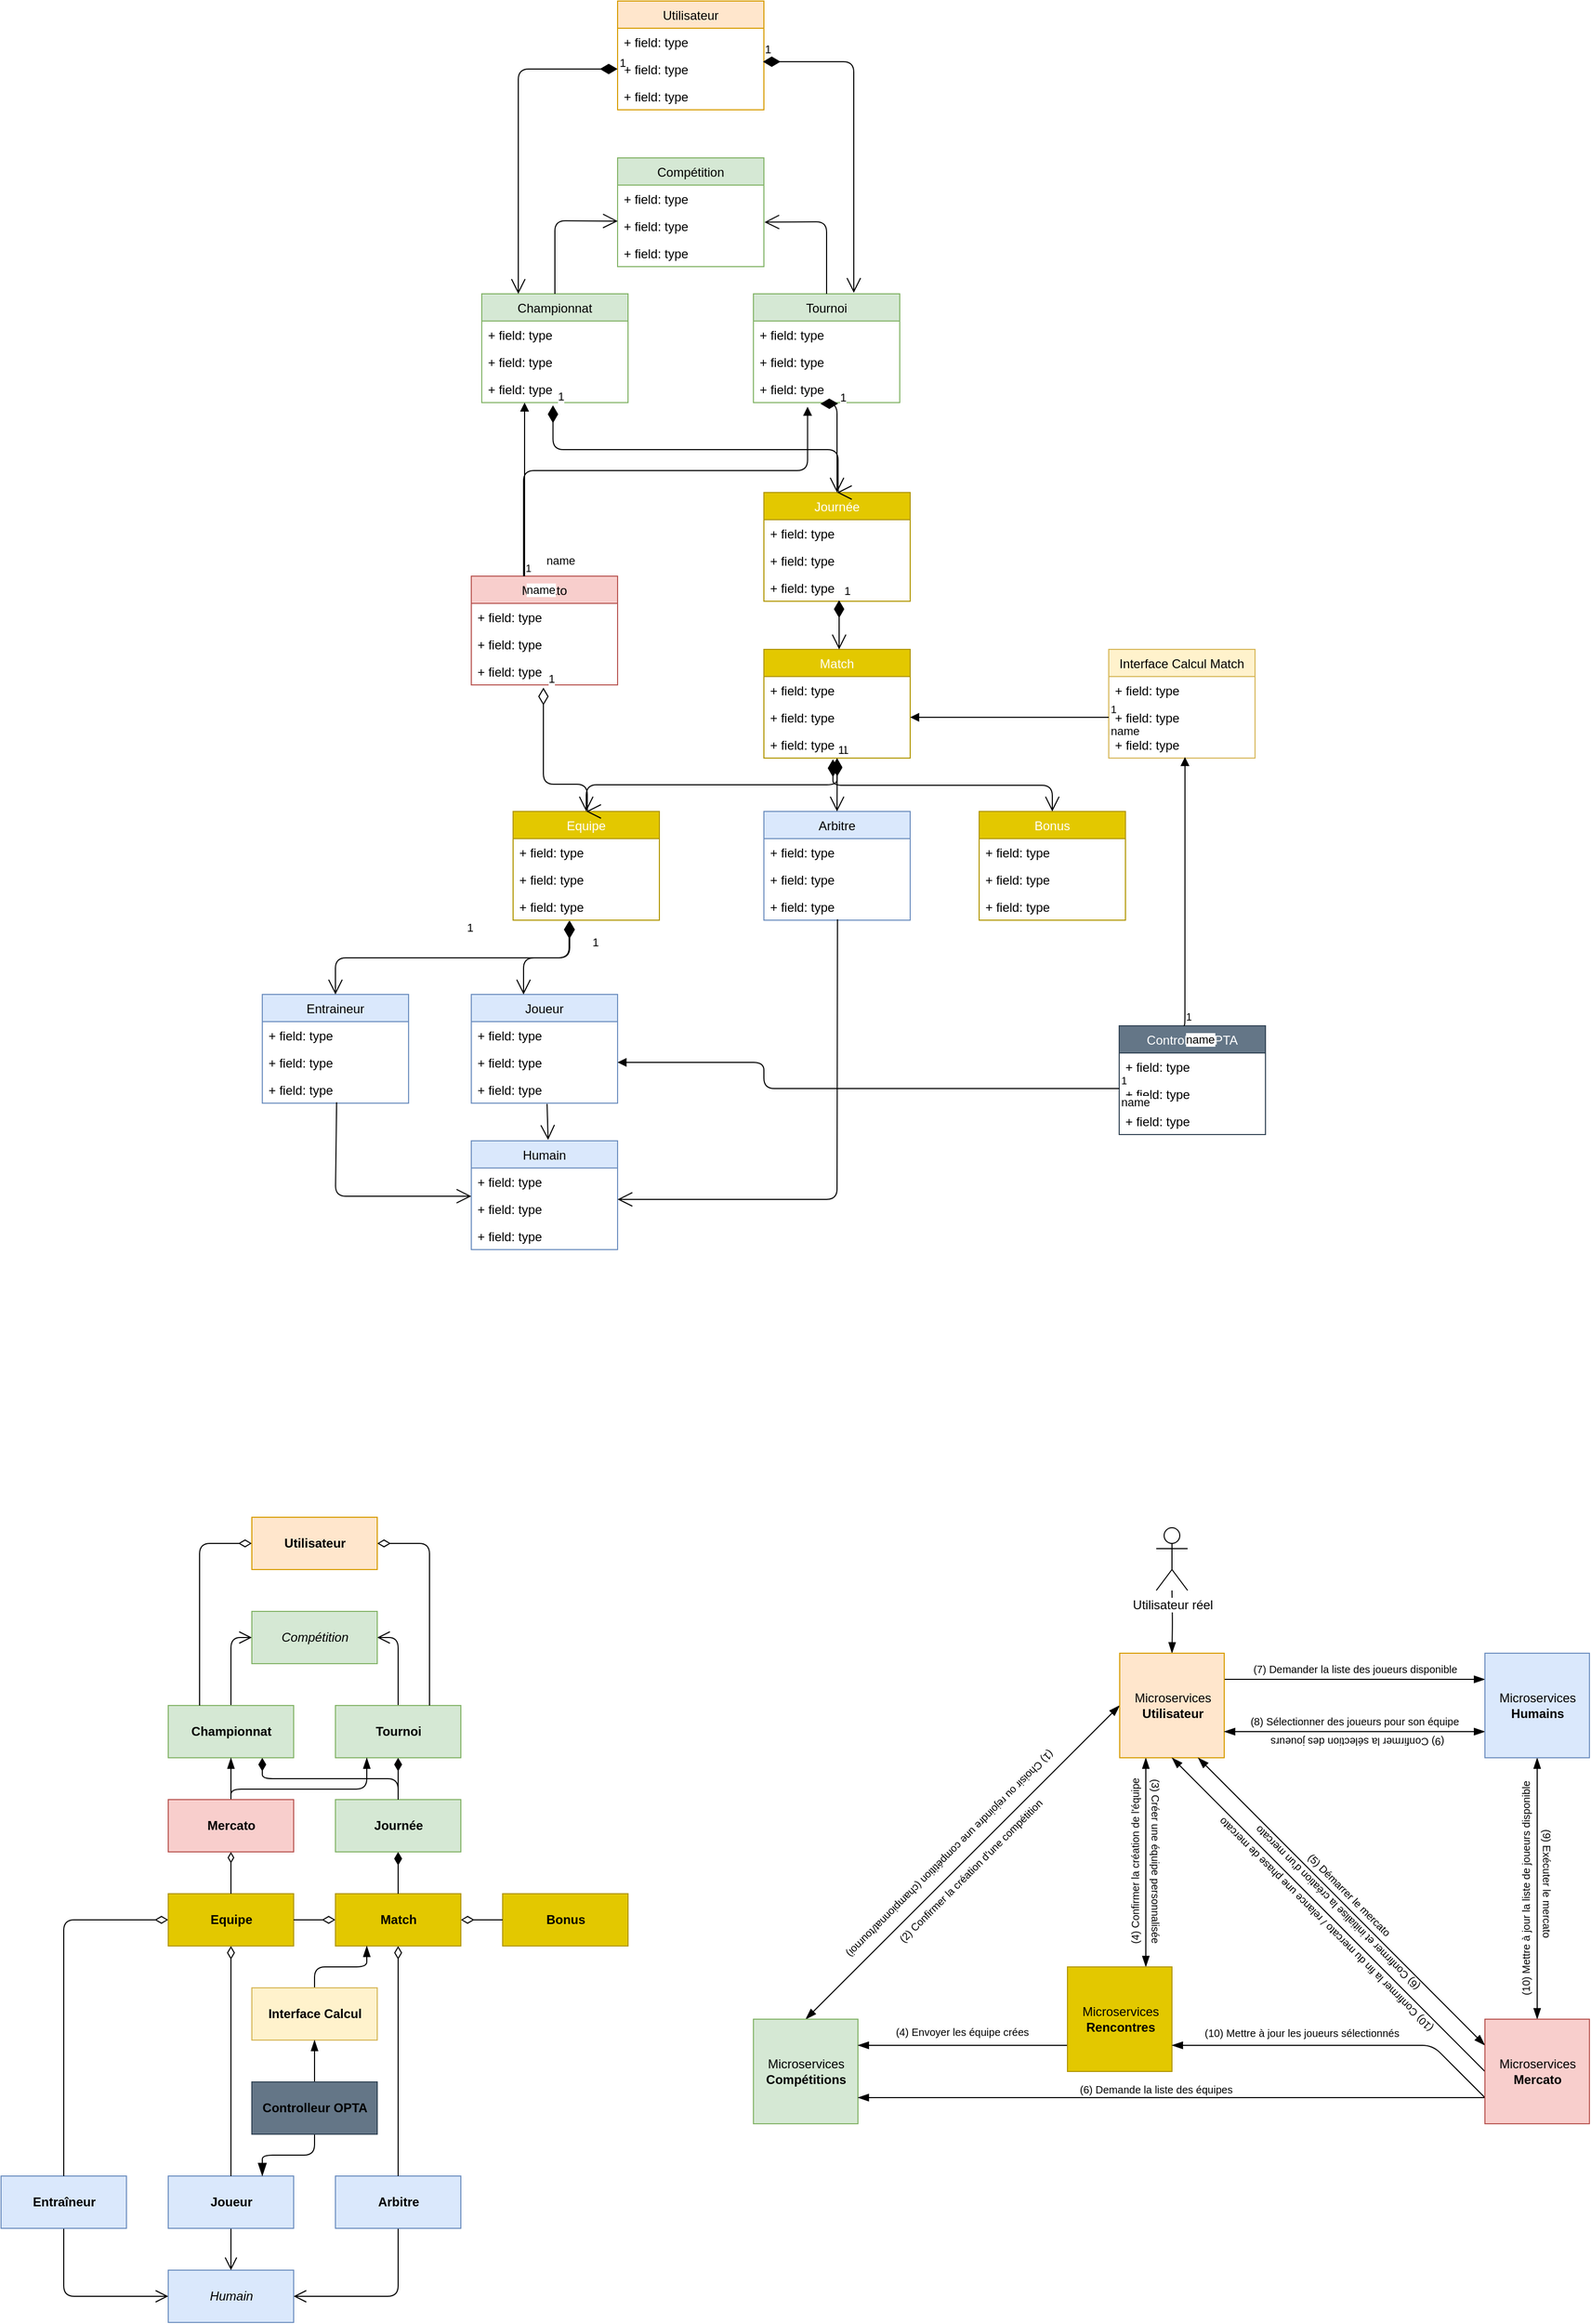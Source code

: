 <mxfile version="12.3.3" type="device" pages="1"><diagram id="WYY4eWGCWdEuPE01-Bez" name="Page-1"><mxGraphModel dx="2500" dy="3403" grid="1" gridSize="10" guides="1" tooltips="1" connect="1" arrows="1" fold="1" page="1" pageScale="1" pageWidth="827" pageHeight="1169" math="0" shadow="0"><root><mxCell id="0"/><mxCell id="1" parent="0"/><mxCell id="SRDe-6XBgS9lUJ6ucnm4-13" value="Joueur" style="swimlane;fontStyle=0;childLayout=stackLayout;horizontal=1;startSize=26;horizontalStack=0;resizeParent=1;resizeParentMax=0;resizeLast=0;collapsible=1;marginBottom=0;fillColor=#dae8fc;strokeColor=#6c8ebf;" parent="1" vertex="1"><mxGeometry x="-250" y="-280" width="140" height="104" as="geometry"/></mxCell><mxCell id="SRDe-6XBgS9lUJ6ucnm4-14" value="+ field: type" style="text;strokeColor=none;fillColor=none;align=left;verticalAlign=top;spacingLeft=4;spacingRight=4;overflow=hidden;rotatable=0;points=[[0,0.5],[1,0.5]];portConstraint=eastwest;" parent="SRDe-6XBgS9lUJ6ucnm4-13" vertex="1"><mxGeometry y="26" width="140" height="26" as="geometry"/></mxCell><mxCell id="SRDe-6XBgS9lUJ6ucnm4-15" value="+ field: type" style="text;strokeColor=none;fillColor=none;align=left;verticalAlign=top;spacingLeft=4;spacingRight=4;overflow=hidden;rotatable=0;points=[[0,0.5],[1,0.5]];portConstraint=eastwest;" parent="SRDe-6XBgS9lUJ6ucnm4-13" vertex="1"><mxGeometry y="52" width="140" height="26" as="geometry"/></mxCell><mxCell id="SRDe-6XBgS9lUJ6ucnm4-16" value="+ field: type" style="text;strokeColor=none;fillColor=none;align=left;verticalAlign=top;spacingLeft=4;spacingRight=4;overflow=hidden;rotatable=0;points=[[0,0.5],[1,0.5]];portConstraint=eastwest;" parent="SRDe-6XBgS9lUJ6ucnm4-13" vertex="1"><mxGeometry y="78" width="140" height="26" as="geometry"/></mxCell><mxCell id="SRDe-6XBgS9lUJ6ucnm4-17" value="Humain" style="swimlane;fontStyle=0;childLayout=stackLayout;horizontal=1;startSize=26;horizontalStack=0;resizeParent=1;resizeParentMax=0;resizeLast=0;collapsible=1;marginBottom=0;fillColor=#dae8fc;strokeColor=#6c8ebf;" parent="1" vertex="1"><mxGeometry x="-250" y="-140" width="140" height="104" as="geometry"/></mxCell><mxCell id="SRDe-6XBgS9lUJ6ucnm4-18" value="+ field: type" style="text;strokeColor=none;fillColor=none;align=left;verticalAlign=top;spacingLeft=4;spacingRight=4;overflow=hidden;rotatable=0;points=[[0,0.5],[1,0.5]];portConstraint=eastwest;" parent="SRDe-6XBgS9lUJ6ucnm4-17" vertex="1"><mxGeometry y="26" width="140" height="26" as="geometry"/></mxCell><mxCell id="SRDe-6XBgS9lUJ6ucnm4-19" value="+ field: type" style="text;strokeColor=none;fillColor=none;align=left;verticalAlign=top;spacingLeft=4;spacingRight=4;overflow=hidden;rotatable=0;points=[[0,0.5],[1,0.5]];portConstraint=eastwest;" parent="SRDe-6XBgS9lUJ6ucnm4-17" vertex="1"><mxGeometry y="52" width="140" height="26" as="geometry"/></mxCell><mxCell id="SRDe-6XBgS9lUJ6ucnm4-20" value="+ field: type" style="text;strokeColor=none;fillColor=none;align=left;verticalAlign=top;spacingLeft=4;spacingRight=4;overflow=hidden;rotatable=0;points=[[0,0.5],[1,0.5]];portConstraint=eastwest;" parent="SRDe-6XBgS9lUJ6ucnm4-17" vertex="1"><mxGeometry y="78" width="140" height="26" as="geometry"/></mxCell><mxCell id="SRDe-6XBgS9lUJ6ucnm4-25" value="Equipe" style="swimlane;fontStyle=0;childLayout=stackLayout;horizontal=1;startSize=26;fillColor=#e3c800;horizontalStack=0;resizeParent=1;resizeParentMax=0;resizeLast=0;collapsible=1;marginBottom=0;strokeColor=#B09500;fontColor=#ffffff;" parent="1" vertex="1"><mxGeometry x="-210" y="-455" width="140" height="104" as="geometry"/></mxCell><mxCell id="SRDe-6XBgS9lUJ6ucnm4-26" value="+ field: type" style="text;strokeColor=none;fillColor=none;align=left;verticalAlign=top;spacingLeft=4;spacingRight=4;overflow=hidden;rotatable=0;points=[[0,0.5],[1,0.5]];portConstraint=eastwest;" parent="SRDe-6XBgS9lUJ6ucnm4-25" vertex="1"><mxGeometry y="26" width="140" height="26" as="geometry"/></mxCell><mxCell id="SRDe-6XBgS9lUJ6ucnm4-27" value="+ field: type" style="text;strokeColor=none;fillColor=none;align=left;verticalAlign=top;spacingLeft=4;spacingRight=4;overflow=hidden;rotatable=0;points=[[0,0.5],[1,0.5]];portConstraint=eastwest;" parent="SRDe-6XBgS9lUJ6ucnm4-25" vertex="1"><mxGeometry y="52" width="140" height="26" as="geometry"/></mxCell><mxCell id="SRDe-6XBgS9lUJ6ucnm4-28" value="+ field: type" style="text;strokeColor=none;fillColor=none;align=left;verticalAlign=top;spacingLeft=4;spacingRight=4;overflow=hidden;rotatable=0;points=[[0,0.5],[1,0.5]];portConstraint=eastwest;" parent="SRDe-6XBgS9lUJ6ucnm4-25" vertex="1"><mxGeometry y="78" width="140" height="26" as="geometry"/></mxCell><mxCell id="SRDe-6XBgS9lUJ6ucnm4-30" value="Match" style="swimlane;fontStyle=0;childLayout=stackLayout;horizontal=1;startSize=26;fillColor=#e3c800;horizontalStack=0;resizeParent=1;resizeParentMax=0;resizeLast=0;collapsible=1;marginBottom=0;strokeColor=#B09500;fontColor=#ffffff;" parent="1" vertex="1"><mxGeometry x="30" y="-610" width="140" height="104" as="geometry"/></mxCell><mxCell id="SRDe-6XBgS9lUJ6ucnm4-31" value="+ field: type" style="text;strokeColor=none;fillColor=none;align=left;verticalAlign=top;spacingLeft=4;spacingRight=4;overflow=hidden;rotatable=0;points=[[0,0.5],[1,0.5]];portConstraint=eastwest;" parent="SRDe-6XBgS9lUJ6ucnm4-30" vertex="1"><mxGeometry y="26" width="140" height="26" as="geometry"/></mxCell><mxCell id="SRDe-6XBgS9lUJ6ucnm4-32" value="+ field: type" style="text;strokeColor=none;fillColor=none;align=left;verticalAlign=top;spacingLeft=4;spacingRight=4;overflow=hidden;rotatable=0;points=[[0,0.5],[1,0.5]];portConstraint=eastwest;" parent="SRDe-6XBgS9lUJ6ucnm4-30" vertex="1"><mxGeometry y="52" width="140" height="26" as="geometry"/></mxCell><mxCell id="SRDe-6XBgS9lUJ6ucnm4-33" value="+ field: type" style="text;strokeColor=none;fillColor=none;align=left;verticalAlign=top;spacingLeft=4;spacingRight=4;overflow=hidden;rotatable=0;points=[[0,0.5],[1,0.5]];portConstraint=eastwest;" parent="SRDe-6XBgS9lUJ6ucnm4-30" vertex="1"><mxGeometry y="78" width="140" height="26" as="geometry"/></mxCell><mxCell id="SRDe-6XBgS9lUJ6ucnm4-34" value="Arbitre" style="swimlane;fontStyle=0;childLayout=stackLayout;horizontal=1;startSize=26;fillColor=#dae8fc;horizontalStack=0;resizeParent=1;resizeParentMax=0;resizeLast=0;collapsible=1;marginBottom=0;strokeColor=#6c8ebf;" parent="1" vertex="1"><mxGeometry x="30" y="-455" width="140" height="104" as="geometry"/></mxCell><mxCell id="SRDe-6XBgS9lUJ6ucnm4-35" value="+ field: type" style="text;strokeColor=none;fillColor=none;align=left;verticalAlign=top;spacingLeft=4;spacingRight=4;overflow=hidden;rotatable=0;points=[[0,0.5],[1,0.5]];portConstraint=eastwest;" parent="SRDe-6XBgS9lUJ6ucnm4-34" vertex="1"><mxGeometry y="26" width="140" height="26" as="geometry"/></mxCell><mxCell id="SRDe-6XBgS9lUJ6ucnm4-36" value="+ field: type" style="text;strokeColor=none;fillColor=none;align=left;verticalAlign=top;spacingLeft=4;spacingRight=4;overflow=hidden;rotatable=0;points=[[0,0.5],[1,0.5]];portConstraint=eastwest;" parent="SRDe-6XBgS9lUJ6ucnm4-34" vertex="1"><mxGeometry y="52" width="140" height="26" as="geometry"/></mxCell><mxCell id="SRDe-6XBgS9lUJ6ucnm4-37" value="+ field: type" style="text;strokeColor=none;fillColor=none;align=left;verticalAlign=top;spacingLeft=4;spacingRight=4;overflow=hidden;rotatable=0;points=[[0,0.5],[1,0.5]];portConstraint=eastwest;" parent="SRDe-6XBgS9lUJ6ucnm4-34" vertex="1"><mxGeometry y="78" width="140" height="26" as="geometry"/></mxCell><mxCell id="SRDe-6XBgS9lUJ6ucnm4-38" value="Entraineur" style="swimlane;fontStyle=0;childLayout=stackLayout;horizontal=1;startSize=26;horizontalStack=0;resizeParent=1;resizeParentMax=0;resizeLast=0;collapsible=1;marginBottom=0;fillColor=#dae8fc;strokeColor=#6c8ebf;" parent="1" vertex="1"><mxGeometry x="-450" y="-280" width="140" height="104" as="geometry"/></mxCell><mxCell id="SRDe-6XBgS9lUJ6ucnm4-39" value="+ field: type" style="text;strokeColor=none;fillColor=none;align=left;verticalAlign=top;spacingLeft=4;spacingRight=4;overflow=hidden;rotatable=0;points=[[0,0.5],[1,0.5]];portConstraint=eastwest;" parent="SRDe-6XBgS9lUJ6ucnm4-38" vertex="1"><mxGeometry y="26" width="140" height="26" as="geometry"/></mxCell><mxCell id="SRDe-6XBgS9lUJ6ucnm4-40" value="+ field: type" style="text;strokeColor=none;fillColor=none;align=left;verticalAlign=top;spacingLeft=4;spacingRight=4;overflow=hidden;rotatable=0;points=[[0,0.5],[1,0.5]];portConstraint=eastwest;" parent="SRDe-6XBgS9lUJ6ucnm4-38" vertex="1"><mxGeometry y="52" width="140" height="26" as="geometry"/></mxCell><mxCell id="SRDe-6XBgS9lUJ6ucnm4-41" value="+ field: type" style="text;strokeColor=none;fillColor=none;align=left;verticalAlign=top;spacingLeft=4;spacingRight=4;overflow=hidden;rotatable=0;points=[[0,0.5],[1,0.5]];portConstraint=eastwest;" parent="SRDe-6XBgS9lUJ6ucnm4-38" vertex="1"><mxGeometry y="78" width="140" height="26" as="geometry"/></mxCell><mxCell id="SRDe-6XBgS9lUJ6ucnm4-45" value="" style="endArrow=open;endFill=1;endSize=12;html=1;entryX=0.525;entryY=-0.009;entryDx=0;entryDy=0;entryPerimeter=0;exitX=0.518;exitY=1.029;exitDx=0;exitDy=0;exitPerimeter=0;" parent="1" source="SRDe-6XBgS9lUJ6ucnm4-16" target="SRDe-6XBgS9lUJ6ucnm4-17" edge="1"><mxGeometry width="160" relative="1" as="geometry"><mxPoint x="-172" y="-180" as="sourcePoint"/><mxPoint x="-180.5" y="-326" as="targetPoint"/></mxGeometry></mxCell><mxCell id="SRDe-6XBgS9lUJ6ucnm4-51" value="" style="endArrow=open;endFill=1;endSize=12;html=1;entryX=0;entryY=1.038;entryDx=0;entryDy=0;entryPerimeter=0;exitX=0.508;exitY=0.967;exitDx=0;exitDy=0;exitPerimeter=0;" parent="1" source="SRDe-6XBgS9lUJ6ucnm4-41" target="SRDe-6XBgS9lUJ6ucnm4-18" edge="1"><mxGeometry width="160" relative="1" as="geometry"><mxPoint x="-380" y="-170" as="sourcePoint"/><mxPoint x="-170.5" y="-316" as="targetPoint"/><Array as="points"><mxPoint x="-380" y="-87"/></Array></mxGeometry></mxCell><mxCell id="SRDe-6XBgS9lUJ6ucnm4-52" value="" style="endArrow=open;endFill=1;endSize=12;html=1;entryX=1;entryY=0.154;entryDx=0;entryDy=0;entryPerimeter=0;exitX=0.503;exitY=0.967;exitDx=0;exitDy=0;exitPerimeter=0;" parent="1" source="SRDe-6XBgS9lUJ6ucnm4-37" target="SRDe-6XBgS9lUJ6ucnm4-19" edge="1"><mxGeometry width="160" relative="1" as="geometry"><mxPoint x="100" y="-175" as="sourcePoint"/><mxPoint x="230" y="-405.012" as="targetPoint"/><Array as="points"><mxPoint x="100" y="-84"/></Array></mxGeometry></mxCell><mxCell id="SRDe-6XBgS9lUJ6ucnm4-53" value="Journée" style="swimlane;fontStyle=0;childLayout=stackLayout;horizontal=1;startSize=26;fillColor=#e3c800;horizontalStack=0;resizeParent=1;resizeParentMax=0;resizeLast=0;collapsible=1;marginBottom=0;strokeColor=#B09500;fontColor=#ffffff;" parent="1" vertex="1"><mxGeometry x="30" y="-760" width="140" height="104" as="geometry"/></mxCell><mxCell id="SRDe-6XBgS9lUJ6ucnm4-54" value="+ field: type" style="text;strokeColor=none;fillColor=none;align=left;verticalAlign=top;spacingLeft=4;spacingRight=4;overflow=hidden;rotatable=0;points=[[0,0.5],[1,0.5]];portConstraint=eastwest;" parent="SRDe-6XBgS9lUJ6ucnm4-53" vertex="1"><mxGeometry y="26" width="140" height="26" as="geometry"/></mxCell><mxCell id="SRDe-6XBgS9lUJ6ucnm4-55" value="+ field: type" style="text;strokeColor=none;fillColor=none;align=left;verticalAlign=top;spacingLeft=4;spacingRight=4;overflow=hidden;rotatable=0;points=[[0,0.5],[1,0.5]];portConstraint=eastwest;" parent="SRDe-6XBgS9lUJ6ucnm4-53" vertex="1"><mxGeometry y="52" width="140" height="26" as="geometry"/></mxCell><mxCell id="SRDe-6XBgS9lUJ6ucnm4-56" value="+ field: type" style="text;strokeColor=none;fillColor=none;align=left;verticalAlign=top;spacingLeft=4;spacingRight=4;overflow=hidden;rotatable=0;points=[[0,0.5],[1,0.5]];portConstraint=eastwest;" parent="SRDe-6XBgS9lUJ6ucnm4-53" vertex="1"><mxGeometry y="78" width="140" height="26" as="geometry"/></mxCell><mxCell id="SRDe-6XBgS9lUJ6ucnm4-57" value="Compétition" style="swimlane;fontStyle=0;childLayout=stackLayout;horizontal=1;startSize=26;fillColor=#d5e8d4;horizontalStack=0;resizeParent=1;resizeParentMax=0;resizeLast=0;collapsible=1;marginBottom=0;strokeColor=#82b366;" parent="1" vertex="1"><mxGeometry x="-110" y="-1080" width="140" height="104" as="geometry"/></mxCell><mxCell id="SRDe-6XBgS9lUJ6ucnm4-58" value="+ field: type" style="text;strokeColor=none;fillColor=none;align=left;verticalAlign=top;spacingLeft=4;spacingRight=4;overflow=hidden;rotatable=0;points=[[0,0.5],[1,0.5]];portConstraint=eastwest;" parent="SRDe-6XBgS9lUJ6ucnm4-57" vertex="1"><mxGeometry y="26" width="140" height="26" as="geometry"/></mxCell><mxCell id="SRDe-6XBgS9lUJ6ucnm4-59" value="+ field: type" style="text;strokeColor=none;fillColor=none;align=left;verticalAlign=top;spacingLeft=4;spacingRight=4;overflow=hidden;rotatable=0;points=[[0,0.5],[1,0.5]];portConstraint=eastwest;" parent="SRDe-6XBgS9lUJ6ucnm4-57" vertex="1"><mxGeometry y="52" width="140" height="26" as="geometry"/></mxCell><mxCell id="SRDe-6XBgS9lUJ6ucnm4-60" value="+ field: type" style="text;strokeColor=none;fillColor=none;align=left;verticalAlign=top;spacingLeft=4;spacingRight=4;overflow=hidden;rotatable=0;points=[[0,0.5],[1,0.5]];portConstraint=eastwest;" parent="SRDe-6XBgS9lUJ6ucnm4-57" vertex="1"><mxGeometry y="78" width="140" height="26" as="geometry"/></mxCell><mxCell id="SRDe-6XBgS9lUJ6ucnm4-65" value="Championnat" style="swimlane;fontStyle=0;childLayout=stackLayout;horizontal=1;startSize=26;fillColor=#d5e8d4;horizontalStack=0;resizeParent=1;resizeParentMax=0;resizeLast=0;collapsible=1;marginBottom=0;strokeColor=#82b366;" parent="1" vertex="1"><mxGeometry x="-240" y="-950" width="140" height="104" as="geometry"/></mxCell><mxCell id="SRDe-6XBgS9lUJ6ucnm4-66" value="+ field: type" style="text;strokeColor=none;fillColor=none;align=left;verticalAlign=top;spacingLeft=4;spacingRight=4;overflow=hidden;rotatable=0;points=[[0,0.5],[1,0.5]];portConstraint=eastwest;" parent="SRDe-6XBgS9lUJ6ucnm4-65" vertex="1"><mxGeometry y="26" width="140" height="26" as="geometry"/></mxCell><mxCell id="SRDe-6XBgS9lUJ6ucnm4-67" value="+ field: type" style="text;strokeColor=none;fillColor=none;align=left;verticalAlign=top;spacingLeft=4;spacingRight=4;overflow=hidden;rotatable=0;points=[[0,0.5],[1,0.5]];portConstraint=eastwest;" parent="SRDe-6XBgS9lUJ6ucnm4-65" vertex="1"><mxGeometry y="52" width="140" height="26" as="geometry"/></mxCell><mxCell id="SRDe-6XBgS9lUJ6ucnm4-68" value="+ field: type" style="text;strokeColor=none;fillColor=none;align=left;verticalAlign=top;spacingLeft=4;spacingRight=4;overflow=hidden;rotatable=0;points=[[0,0.5],[1,0.5]];portConstraint=eastwest;" parent="SRDe-6XBgS9lUJ6ucnm4-65" vertex="1"><mxGeometry y="78" width="140" height="26" as="geometry"/></mxCell><mxCell id="SRDe-6XBgS9lUJ6ucnm4-69" value="Tournoi" style="swimlane;fontStyle=0;childLayout=stackLayout;horizontal=1;startSize=26;fillColor=#d5e8d4;horizontalStack=0;resizeParent=1;resizeParentMax=0;resizeLast=0;collapsible=1;marginBottom=0;strokeColor=#82b366;" parent="1" vertex="1"><mxGeometry x="20" y="-950" width="140" height="104" as="geometry"/></mxCell><mxCell id="SRDe-6XBgS9lUJ6ucnm4-70" value="+ field: type" style="text;strokeColor=none;fillColor=none;align=left;verticalAlign=top;spacingLeft=4;spacingRight=4;overflow=hidden;rotatable=0;points=[[0,0.5],[1,0.5]];portConstraint=eastwest;" parent="SRDe-6XBgS9lUJ6ucnm4-69" vertex="1"><mxGeometry y="26" width="140" height="26" as="geometry"/></mxCell><mxCell id="SRDe-6XBgS9lUJ6ucnm4-71" value="+ field: type" style="text;strokeColor=none;fillColor=none;align=left;verticalAlign=top;spacingLeft=4;spacingRight=4;overflow=hidden;rotatable=0;points=[[0,0.5],[1,0.5]];portConstraint=eastwest;" parent="SRDe-6XBgS9lUJ6ucnm4-69" vertex="1"><mxGeometry y="52" width="140" height="26" as="geometry"/></mxCell><mxCell id="SRDe-6XBgS9lUJ6ucnm4-72" value="+ field: type" style="text;strokeColor=none;fillColor=none;align=left;verticalAlign=top;spacingLeft=4;spacingRight=4;overflow=hidden;rotatable=0;points=[[0,0.5],[1,0.5]];portConstraint=eastwest;" parent="SRDe-6XBgS9lUJ6ucnm4-69" vertex="1"><mxGeometry y="78" width="140" height="26" as="geometry"/></mxCell><mxCell id="SRDe-6XBgS9lUJ6ucnm4-83" value="1" style="endArrow=open;html=1;endSize=12;startArrow=diamondThin;startSize=14;startFill=1;edgeStyle=orthogonalEdgeStyle;align=left;verticalAlign=bottom;entryX=0.5;entryY=0;entryDx=0;entryDy=0;exitX=0.387;exitY=1.022;exitDx=0;exitDy=0;exitPerimeter=0;" parent="1" source="SRDe-6XBgS9lUJ6ucnm4-28" target="SRDe-6XBgS9lUJ6ucnm4-38" edge="1"><mxGeometry x="-0.08" y="-20" relative="1" as="geometry"><mxPoint x="-90" y="-580" as="sourcePoint"/><mxPoint x="-20" y="-500" as="targetPoint"/><Array as="points"><mxPoint x="-156" y="-315"/><mxPoint x="-380" y="-315"/></Array><mxPoint as="offset"/></mxGeometry></mxCell><mxCell id="SRDe-6XBgS9lUJ6ucnm4-84" value="1" style="endArrow=open;html=1;endSize=12;startArrow=diamondThin;startSize=14;startFill=1;edgeStyle=orthogonalEdgeStyle;align=left;verticalAlign=bottom;exitX=0.5;exitY=1;exitDx=0;exitDy=0;entryX=0.5;entryY=0;entryDx=0;entryDy=0;" parent="1" source="SRDe-6XBgS9lUJ6ucnm4-30" target="SRDe-6XBgS9lUJ6ucnm4-25" edge="1"><mxGeometry x="-1" y="3" relative="1" as="geometry"><mxPoint x="-60" y="-475" as="sourcePoint"/><mxPoint x="-60" y="-425" as="targetPoint"/><Array as="points"/></mxGeometry></mxCell><mxCell id="SRDe-6XBgS9lUJ6ucnm4-86" value="1" style="endArrow=open;html=1;endSize=12;startArrow=diamondThin;startSize=14;startFill=1;edgeStyle=orthogonalEdgeStyle;align=left;verticalAlign=bottom;exitX=0.383;exitY=1.022;exitDx=0;exitDy=0;exitPerimeter=0;" parent="1" source="SRDe-6XBgS9lUJ6ucnm4-28" edge="1"><mxGeometry x="-0.488" y="20" relative="1" as="geometry"><mxPoint x="-145.857" y="-340.429" as="sourcePoint"/><mxPoint x="-200" y="-280" as="targetPoint"/><Array as="points"><mxPoint x="-156" y="-315"/><mxPoint x="-200" y="-315"/><mxPoint x="-200" y="-280"/></Array><mxPoint as="offset"/></mxGeometry></mxCell><mxCell id="SRDe-6XBgS9lUJ6ucnm4-87" value="1" style="endArrow=open;html=1;endSize=12;startArrow=diamondThin;startSize=14;startFill=1;edgeStyle=orthogonalEdgeStyle;align=left;verticalAlign=bottom;exitX=0.501;exitY=1.022;exitDx=0;exitDy=0;entryX=0.5;entryY=0;entryDx=0;entryDy=0;exitPerimeter=0;" parent="1" source="SRDe-6XBgS9lUJ6ucnm4-33" target="SRDe-6XBgS9lUJ6ucnm4-34" edge="1"><mxGeometry x="-1" y="3" relative="1" as="geometry"><mxPoint x="-49.857" y="-501" as="sourcePoint"/><mxPoint x="101" y="-458" as="targetPoint"/><Array as="points"/></mxGeometry></mxCell><mxCell id="SRDe-6XBgS9lUJ6ucnm4-91" value="1" style="endArrow=open;html=1;endSize=12;startArrow=diamondThin;startSize=14;startFill=1;edgeStyle=orthogonalEdgeStyle;align=left;verticalAlign=bottom;exitX=0.514;exitY=0.962;exitDx=0;exitDy=0;exitPerimeter=0;" parent="1" source="SRDe-6XBgS9lUJ6ucnm4-56" edge="1"><mxGeometry x="-1" y="3" relative="1" as="geometry"><mxPoint x="110" y="-495" as="sourcePoint"/><mxPoint x="102" y="-610" as="targetPoint"/><Array as="points"><mxPoint x="102" y="-640"/><mxPoint x="102" y="-640"/></Array></mxGeometry></mxCell><mxCell id="SRDe-6XBgS9lUJ6ucnm4-103" value="" style="endArrow=open;endFill=1;endSize=12;html=1;entryX=0.001;entryY=0.326;entryDx=0;entryDy=0;entryPerimeter=0;exitX=0.5;exitY=0;exitDx=0;exitDy=0;" parent="1" source="SRDe-6XBgS9lUJ6ucnm4-65" target="SRDe-6XBgS9lUJ6ucnm4-59" edge="1"><mxGeometry width="160" relative="1" as="geometry"><mxPoint x="-390" y="-970" as="sourcePoint"/><mxPoint x="-230" y="-970" as="targetPoint"/><Array as="points"><mxPoint x="-170" y="-1020"/></Array></mxGeometry></mxCell><mxCell id="SRDe-6XBgS9lUJ6ucnm4-104" value="" style="endArrow=open;endFill=1;endSize=12;html=1;entryX=1.004;entryY=0.363;entryDx=0;entryDy=0;entryPerimeter=0;exitX=0.5;exitY=0;exitDx=0;exitDy=0;" parent="1" source="SRDe-6XBgS9lUJ6ucnm4-69" target="SRDe-6XBgS9lUJ6ucnm4-59" edge="1"><mxGeometry width="160" relative="1" as="geometry"><mxPoint x="-240" y="-970" as="sourcePoint"/><mxPoint x="-81.54" y="-1053.01" as="targetPoint"/><Array as="points"><mxPoint x="90" y="-1019"/></Array></mxGeometry></mxCell><mxCell id="SRDe-6XBgS9lUJ6ucnm4-105" value="1" style="endArrow=open;html=1;endSize=12;startArrow=diamondThin;startSize=14;startFill=1;edgeStyle=orthogonalEdgeStyle;align=left;verticalAlign=bottom;exitX=0.579;exitY=1.038;exitDx=0;exitDy=0;exitPerimeter=0;entryX=0.5;entryY=0;entryDx=0;entryDy=0;" parent="1" source="SRDe-6XBgS9lUJ6ucnm4-72" target="SRDe-6XBgS9lUJ6ucnm4-53" edge="1"><mxGeometry x="-1" y="3" relative="1" as="geometry"><mxPoint x="-64.833" y="-807.667" as="sourcePoint"/><mxPoint x="-14.833" y="-760.167" as="targetPoint"/><Array as="points"><mxPoint x="100" y="-845"/></Array></mxGeometry></mxCell><mxCell id="SRDe-6XBgS9lUJ6ucnm4-107" value="1" style="endArrow=open;html=1;endSize=12;startArrow=diamondThin;startSize=14;startFill=1;edgeStyle=orthogonalEdgeStyle;align=left;verticalAlign=bottom;exitX=0.487;exitY=1.1;exitDx=0;exitDy=0;exitPerimeter=0;entryX=0.5;entryY=0;entryDx=0;entryDy=0;" parent="1" source="SRDe-6XBgS9lUJ6ucnm4-68" target="SRDe-6XBgS9lUJ6ucnm4-53" edge="1"><mxGeometry x="-1" y="3" relative="1" as="geometry"><mxPoint x="-21.8" y="-813.8" as="sourcePoint"/><mxPoint x="-170" y="-770" as="targetPoint"/><Array as="points"><mxPoint x="-171" y="-801"/><mxPoint x="101" y="-801"/></Array></mxGeometry></mxCell><mxCell id="SRDe-6XBgS9lUJ6ucnm4-112" value="Utilisateur" style="swimlane;fontStyle=0;childLayout=stackLayout;horizontal=1;startSize=26;fillColor=#ffe6cc;horizontalStack=0;resizeParent=1;resizeParentMax=0;resizeLast=0;collapsible=1;marginBottom=0;strokeColor=#d79b00;" parent="1" vertex="1"><mxGeometry x="-110" y="-1230" width="140" height="104" as="geometry"/></mxCell><mxCell id="SRDe-6XBgS9lUJ6ucnm4-113" value="+ field: type" style="text;strokeColor=none;fillColor=none;align=left;verticalAlign=top;spacingLeft=4;spacingRight=4;overflow=hidden;rotatable=0;points=[[0,0.5],[1,0.5]];portConstraint=eastwest;" parent="SRDe-6XBgS9lUJ6ucnm4-112" vertex="1"><mxGeometry y="26" width="140" height="26" as="geometry"/></mxCell><mxCell id="SRDe-6XBgS9lUJ6ucnm4-114" value="+ field: type" style="text;strokeColor=none;fillColor=none;align=left;verticalAlign=top;spacingLeft=4;spacingRight=4;overflow=hidden;rotatable=0;points=[[0,0.5],[1,0.5]];portConstraint=eastwest;" parent="SRDe-6XBgS9lUJ6ucnm4-112" vertex="1"><mxGeometry y="52" width="140" height="26" as="geometry"/></mxCell><mxCell id="SRDe-6XBgS9lUJ6ucnm4-115" value="+ field: type" style="text;strokeColor=none;fillColor=none;align=left;verticalAlign=top;spacingLeft=4;spacingRight=4;overflow=hidden;rotatable=0;points=[[0,0.5],[1,0.5]];portConstraint=eastwest;" parent="SRDe-6XBgS9lUJ6ucnm4-112" vertex="1"><mxGeometry y="78" width="140" height="26" as="geometry"/></mxCell><mxCell id="SRDe-6XBgS9lUJ6ucnm4-116" value="1" style="endArrow=open;html=1;endSize=12;startArrow=diamondThin;startSize=14;startFill=1;edgeStyle=orthogonalEdgeStyle;align=left;verticalAlign=bottom;entryX=0.686;entryY=-0.01;entryDx=0;entryDy=0;entryPerimeter=0;exitX=0.993;exitY=0.231;exitDx=0;exitDy=0;exitPerimeter=0;" parent="1" source="SRDe-6XBgS9lUJ6ucnm4-114" target="SRDe-6XBgS9lUJ6ucnm4-69" edge="1"><mxGeometry x="-1" y="3" relative="1" as="geometry"><mxPoint x="130" y="-1180" as="sourcePoint"/><mxPoint x="90" y="-1063" as="targetPoint"/><Array as="points"><mxPoint x="116" y="-1172"/></Array></mxGeometry></mxCell><mxCell id="SRDe-6XBgS9lUJ6ucnm4-117" value="1" style="endArrow=open;html=1;endSize=12;startArrow=diamondThin;startSize=14;startFill=1;edgeStyle=orthogonalEdgeStyle;align=left;verticalAlign=bottom;exitX=0;exitY=0.5;exitDx=0;exitDy=0;entryX=0.25;entryY=0;entryDx=0;entryDy=0;" parent="1" source="SRDe-6XBgS9lUJ6ucnm4-114" target="SRDe-6XBgS9lUJ6ucnm4-65" edge="1"><mxGeometry x="-1" y="3" relative="1" as="geometry"><mxPoint x="43" y="-1147" as="sourcePoint"/><mxPoint x="-220" y="-990" as="targetPoint"/><Array as="points"><mxPoint x="-205" y="-1165"/></Array></mxGeometry></mxCell><mxCell id="SRDe-6XBgS9lUJ6ucnm4-123" value="Bonus" style="swimlane;fontStyle=0;childLayout=stackLayout;horizontal=1;startSize=26;fillColor=#e3c800;horizontalStack=0;resizeParent=1;resizeParentMax=0;resizeLast=0;collapsible=1;marginBottom=0;strokeColor=#B09500;fontColor=#ffffff;" parent="1" vertex="1"><mxGeometry x="236" y="-455" width="140" height="104" as="geometry"/></mxCell><mxCell id="SRDe-6XBgS9lUJ6ucnm4-124" value="+ field: type" style="text;strokeColor=none;fillColor=none;align=left;verticalAlign=top;spacingLeft=4;spacingRight=4;overflow=hidden;rotatable=0;points=[[0,0.5],[1,0.5]];portConstraint=eastwest;" parent="SRDe-6XBgS9lUJ6ucnm4-123" vertex="1"><mxGeometry y="26" width="140" height="26" as="geometry"/></mxCell><mxCell id="SRDe-6XBgS9lUJ6ucnm4-125" value="+ field: type" style="text;strokeColor=none;fillColor=none;align=left;verticalAlign=top;spacingLeft=4;spacingRight=4;overflow=hidden;rotatable=0;points=[[0,0.5],[1,0.5]];portConstraint=eastwest;" parent="SRDe-6XBgS9lUJ6ucnm4-123" vertex="1"><mxGeometry y="52" width="140" height="26" as="geometry"/></mxCell><mxCell id="SRDe-6XBgS9lUJ6ucnm4-126" value="+ field: type" style="text;strokeColor=none;fillColor=none;align=left;verticalAlign=top;spacingLeft=4;spacingRight=4;overflow=hidden;rotatable=0;points=[[0,0.5],[1,0.5]];portConstraint=eastwest;" parent="SRDe-6XBgS9lUJ6ucnm4-123" vertex="1"><mxGeometry y="78" width="140" height="26" as="geometry"/></mxCell><mxCell id="SRDe-6XBgS9lUJ6ucnm4-127" value="1" style="endArrow=open;html=1;endSize=12;startArrow=diamondThin;startSize=14;startFill=1;edgeStyle=orthogonalEdgeStyle;align=left;verticalAlign=bottom;exitX=0.472;exitY=1.044;exitDx=0;exitDy=0;entryX=0.5;entryY=0;entryDx=0;entryDy=0;exitPerimeter=0;" parent="1" source="SRDe-6XBgS9lUJ6ucnm4-33" target="SRDe-6XBgS9lUJ6ucnm4-123" edge="1"><mxGeometry x="-1" y="3" relative="1" as="geometry"><mxPoint x="-49.571" y="-499.857" as="sourcePoint"/><mxPoint x="110.429" y="-445.571" as="targetPoint"/><Array as="points"><mxPoint x="96" y="-480"/><mxPoint x="306" y="-480"/></Array></mxGeometry></mxCell><mxCell id="SRDe-6XBgS9lUJ6ucnm4-128" value="Mercato" style="swimlane;fontStyle=0;childLayout=stackLayout;horizontal=1;startSize=26;fillColor=#f8cecc;horizontalStack=0;resizeParent=1;resizeParentMax=0;resizeLast=0;collapsible=1;marginBottom=0;strokeColor=#b85450;" parent="1" vertex="1"><mxGeometry x="-250" y="-680" width="140" height="104" as="geometry"/></mxCell><mxCell id="SRDe-6XBgS9lUJ6ucnm4-129" value="+ field: type" style="text;strokeColor=none;fillColor=none;align=left;verticalAlign=top;spacingLeft=4;spacingRight=4;overflow=hidden;rotatable=0;points=[[0,0.5],[1,0.5]];portConstraint=eastwest;" parent="SRDe-6XBgS9lUJ6ucnm4-128" vertex="1"><mxGeometry y="26" width="140" height="26" as="geometry"/></mxCell><mxCell id="SRDe-6XBgS9lUJ6ucnm4-130" value="+ field: type" style="text;strokeColor=none;fillColor=none;align=left;verticalAlign=top;spacingLeft=4;spacingRight=4;overflow=hidden;rotatable=0;points=[[0,0.5],[1,0.5]];portConstraint=eastwest;" parent="SRDe-6XBgS9lUJ6ucnm4-128" vertex="1"><mxGeometry y="52" width="140" height="26" as="geometry"/></mxCell><mxCell id="SRDe-6XBgS9lUJ6ucnm4-131" value="+ field: type" style="text;strokeColor=none;fillColor=none;align=left;verticalAlign=top;spacingLeft=4;spacingRight=4;overflow=hidden;rotatable=0;points=[[0,0.5],[1,0.5]];portConstraint=eastwest;" parent="SRDe-6XBgS9lUJ6ucnm4-128" vertex="1"><mxGeometry y="78" width="140" height="26" as="geometry"/></mxCell><mxCell id="SRDe-6XBgS9lUJ6ucnm4-134" value="1" style="endArrow=open;html=1;endSize=12;startArrow=diamondThin;startSize=14;startFill=0;edgeStyle=orthogonalEdgeStyle;align=left;verticalAlign=bottom;exitX=0.493;exitY=1.099;exitDx=0;exitDy=0;exitPerimeter=0;entryX=0.5;entryY=0;entryDx=0;entryDy=0;" parent="1" source="SRDe-6XBgS9lUJ6ucnm4-131" target="SRDe-6XBgS9lUJ6ucnm4-25" edge="1"><mxGeometry x="-1" y="3" relative="1" as="geometry"><mxPoint x="-520" y="40" as="sourcePoint"/><mxPoint x="-360" y="40" as="targetPoint"/><Array as="points"><mxPoint x="-181" y="-481"/><mxPoint x="-139" y="-481"/></Array></mxGeometry></mxCell><mxCell id="SRDe-6XBgS9lUJ6ucnm4-137" value="name" style="endArrow=block;endFill=1;html=1;edgeStyle=orthogonalEdgeStyle;align=left;verticalAlign=top;" parent="1" target="SRDe-6XBgS9lUJ6ucnm4-68" edge="1"><mxGeometry x="-1" relative="1" as="geometry"><mxPoint x="-199" y="-680" as="sourcePoint"/><mxPoint x="-239" y="-820" as="targetPoint"/><Array as="points"><mxPoint x="-199" y="-680"/></Array></mxGeometry></mxCell><mxCell id="SRDe-6XBgS9lUJ6ucnm4-138" value="1" style="resizable=0;html=1;align=left;verticalAlign=bottom;labelBackgroundColor=#ffffff;fontSize=10;" parent="SRDe-6XBgS9lUJ6ucnm4-137" connectable="0" vertex="1"><mxGeometry x="-1" relative="1" as="geometry"/></mxCell><mxCell id="SRDe-6XBgS9lUJ6ucnm4-139" value="name" style="endArrow=block;endFill=1;html=1;edgeStyle=orthogonalEdgeStyle;align=left;verticalAlign=top;entryX=0.37;entryY=1.154;entryDx=0;entryDy=0;entryPerimeter=0;" parent="1" target="SRDe-6XBgS9lUJ6ucnm4-72" edge="1"><mxGeometry x="-0.917" y="-10" relative="1" as="geometry"><mxPoint x="-200" y="-680" as="sourcePoint"/><mxPoint x="-301" y="-843" as="targetPoint"/><Array as="points"><mxPoint x="-200" y="-680"/><mxPoint x="-200" y="-781"/><mxPoint x="72" y="-781"/></Array><mxPoint x="10" y="-10" as="offset"/></mxGeometry></mxCell><mxCell id="SRDe-6XBgS9lUJ6ucnm4-140" value="1" style="resizable=0;html=1;align=left;verticalAlign=bottom;labelBackgroundColor=#ffffff;fontSize=10;" parent="SRDe-6XBgS9lUJ6ucnm4-139" connectable="0" vertex="1"><mxGeometry x="-1" relative="1" as="geometry"/></mxCell><mxCell id="SRDe-6XBgS9lUJ6ucnm4-141" value="Interface Calcul Match" style="swimlane;fontStyle=0;childLayout=stackLayout;horizontal=1;startSize=26;fillColor=#fff2cc;horizontalStack=0;resizeParent=1;resizeParentMax=0;resizeLast=0;collapsible=1;marginBottom=0;strokeColor=#d6b656;" parent="1" vertex="1"><mxGeometry x="360" y="-610" width="140" height="104" as="geometry"/></mxCell><mxCell id="SRDe-6XBgS9lUJ6ucnm4-142" value="+ field: type" style="text;strokeColor=none;fillColor=none;align=left;verticalAlign=top;spacingLeft=4;spacingRight=4;overflow=hidden;rotatable=0;points=[[0,0.5],[1,0.5]];portConstraint=eastwest;" parent="SRDe-6XBgS9lUJ6ucnm4-141" vertex="1"><mxGeometry y="26" width="140" height="26" as="geometry"/></mxCell><mxCell id="SRDe-6XBgS9lUJ6ucnm4-143" value="+ field: type" style="text;strokeColor=none;fillColor=none;align=left;verticalAlign=top;spacingLeft=4;spacingRight=4;overflow=hidden;rotatable=0;points=[[0,0.5],[1,0.5]];portConstraint=eastwest;" parent="SRDe-6XBgS9lUJ6ucnm4-141" vertex="1"><mxGeometry y="52" width="140" height="26" as="geometry"/></mxCell><mxCell id="SRDe-6XBgS9lUJ6ucnm4-144" value="+ field: type" style="text;strokeColor=none;fillColor=none;align=left;verticalAlign=top;spacingLeft=4;spacingRight=4;overflow=hidden;rotatable=0;points=[[0,0.5],[1,0.5]];portConstraint=eastwest;" parent="SRDe-6XBgS9lUJ6ucnm4-141" vertex="1"><mxGeometry y="78" width="140" height="26" as="geometry"/></mxCell><mxCell id="SRDe-6XBgS9lUJ6ucnm4-149" value="name" style="endArrow=block;endFill=1;html=1;edgeStyle=orthogonalEdgeStyle;align=left;verticalAlign=top;entryX=1;entryY=0.5;entryDx=0;entryDy=0;exitX=0;exitY=0.5;exitDx=0;exitDy=0;" parent="1" source="SRDe-6XBgS9lUJ6ucnm4-143" target="SRDe-6XBgS9lUJ6ucnm4-32" edge="1"><mxGeometry x="-1" relative="1" as="geometry"><mxPoint x="-189.471" y="-669.882" as="sourcePoint"/><mxPoint x="-189.471" y="-836" as="targetPoint"/><Array as="points"><mxPoint x="210" y="-545"/><mxPoint x="210" y="-545"/></Array></mxGeometry></mxCell><mxCell id="SRDe-6XBgS9lUJ6ucnm4-150" value="1" style="resizable=0;html=1;align=left;verticalAlign=bottom;labelBackgroundColor=#ffffff;fontSize=10;" parent="SRDe-6XBgS9lUJ6ucnm4-149" connectable="0" vertex="1"><mxGeometry x="-1" relative="1" as="geometry"/></mxCell><mxCell id="SRDe-6XBgS9lUJ6ucnm4-151" value="Controller OPTA" style="swimlane;fontStyle=0;childLayout=stackLayout;horizontal=1;startSize=26;fillColor=#647687;horizontalStack=0;resizeParent=1;resizeParentMax=0;resizeLast=0;collapsible=1;marginBottom=0;strokeColor=#314354;fontColor=#ffffff;" parent="1" vertex="1"><mxGeometry x="370" y="-250" width="140" height="104" as="geometry"/></mxCell><mxCell id="SRDe-6XBgS9lUJ6ucnm4-152" value="+ field: type" style="text;strokeColor=none;fillColor=none;align=left;verticalAlign=top;spacingLeft=4;spacingRight=4;overflow=hidden;rotatable=0;points=[[0,0.5],[1,0.5]];portConstraint=eastwest;" parent="SRDe-6XBgS9lUJ6ucnm4-151" vertex="1"><mxGeometry y="26" width="140" height="26" as="geometry"/></mxCell><mxCell id="SRDe-6XBgS9lUJ6ucnm4-153" value="+ field: type" style="text;strokeColor=none;fillColor=none;align=left;verticalAlign=top;spacingLeft=4;spacingRight=4;overflow=hidden;rotatable=0;points=[[0,0.5],[1,0.5]];portConstraint=eastwest;" parent="SRDe-6XBgS9lUJ6ucnm4-151" vertex="1"><mxGeometry y="52" width="140" height="26" as="geometry"/></mxCell><mxCell id="SRDe-6XBgS9lUJ6ucnm4-154" value="+ field: type" style="text;strokeColor=none;fillColor=none;align=left;verticalAlign=top;spacingLeft=4;spacingRight=4;overflow=hidden;rotatable=0;points=[[0,0.5],[1,0.5]];portConstraint=eastwest;" parent="SRDe-6XBgS9lUJ6ucnm4-151" vertex="1"><mxGeometry y="78" width="140" height="26" as="geometry"/></mxCell><mxCell id="SRDe-6XBgS9lUJ6ucnm4-155" value="name" style="endArrow=block;endFill=1;html=1;edgeStyle=orthogonalEdgeStyle;align=left;verticalAlign=top;entryX=1;entryY=0.5;entryDx=0;entryDy=0;exitX=0.001;exitY=0.308;exitDx=0;exitDy=0;exitPerimeter=0;" parent="1" source="SRDe-6XBgS9lUJ6ucnm4-153" target="SRDe-6XBgS9lUJ6ucnm4-15" edge="1"><mxGeometry x="-1" relative="1" as="geometry"><mxPoint x="150.714" y="-171.143" as="sourcePoint"/><mxPoint x="340" y="-185" as="targetPoint"/><Array as="points"><mxPoint x="30" y="-190"/><mxPoint x="30" y="-215"/></Array></mxGeometry></mxCell><mxCell id="SRDe-6XBgS9lUJ6ucnm4-156" value="1" style="resizable=0;html=1;align=left;verticalAlign=bottom;labelBackgroundColor=#ffffff;fontSize=10;" parent="SRDe-6XBgS9lUJ6ucnm4-155" connectable="0" vertex="1"><mxGeometry x="-1" relative="1" as="geometry"/></mxCell><mxCell id="SRDe-6XBgS9lUJ6ucnm4-162" value="name" style="endArrow=block;endFill=1;html=1;edgeStyle=orthogonalEdgeStyle;align=left;verticalAlign=top;entryX=0.521;entryY=0.962;entryDx=0;entryDy=0;entryPerimeter=0;exitX=0.441;exitY=-0.002;exitDx=0;exitDy=0;exitPerimeter=0;" parent="1" source="SRDe-6XBgS9lUJ6ucnm4-151" target="SRDe-6XBgS9lUJ6ucnm4-144" edge="1"><mxGeometry x="-1" relative="1" as="geometry"><mxPoint x="440" y="-250" as="sourcePoint"/><mxPoint x="180" y="-535" as="targetPoint"/><Array as="points"><mxPoint x="433" y="-250"/></Array></mxGeometry></mxCell><mxCell id="SRDe-6XBgS9lUJ6ucnm4-163" value="1" style="resizable=0;html=1;align=left;verticalAlign=bottom;labelBackgroundColor=#ffffff;fontSize=10;" parent="SRDe-6XBgS9lUJ6ucnm4-162" connectable="0" vertex="1"><mxGeometry x="-1" relative="1" as="geometry"/></mxCell><mxCell id="0Vo7JMCaFD7nzmE4yCEI-13" value="Humain" style="html=1;rounded=0;strokeColor=#6c8ebf;fillColor=#dae8fc;fontStyle=2" vertex="1" parent="1"><mxGeometry x="-540" y="940" width="120" height="50" as="geometry"/></mxCell><mxCell id="0Vo7JMCaFD7nzmE4yCEI-17" style="edgeStyle=orthogonalEdgeStyle;rounded=1;orthogonalLoop=1;jettySize=auto;html=1;entryX=0.5;entryY=0;entryDx=0;entryDy=0;startArrow=none;startFill=0;startSize=10;endArrow=open;endFill=0;endSize=10;strokeWidth=1;fontStyle=1" edge="1" parent="1" source="0Vo7JMCaFD7nzmE4yCEI-14" target="0Vo7JMCaFD7nzmE4yCEI-13"><mxGeometry relative="1" as="geometry"/></mxCell><mxCell id="0Vo7JMCaFD7nzmE4yCEI-14" value="Joueur" style="html=1;rounded=0;strokeColor=#6c8ebf;fillColor=#dae8fc;fontStyle=1" vertex="1" parent="1"><mxGeometry x="-540" y="850" width="120" height="50" as="geometry"/></mxCell><mxCell id="0Vo7JMCaFD7nzmE4yCEI-18" style="edgeStyle=orthogonalEdgeStyle;rounded=1;orthogonalLoop=1;jettySize=auto;html=1;entryX=0;entryY=0.5;entryDx=0;entryDy=0;startArrow=none;startFill=0;startSize=10;endArrow=open;endFill=0;endSize=10;strokeWidth=1;exitX=0.5;exitY=1;exitDx=0;exitDy=0;fontStyle=1" edge="1" parent="1" source="0Vo7JMCaFD7nzmE4yCEI-15" target="0Vo7JMCaFD7nzmE4yCEI-13"><mxGeometry relative="1" as="geometry"/></mxCell><mxCell id="0Vo7JMCaFD7nzmE4yCEI-15" value="Entraîneur" style="html=1;rounded=0;strokeColor=#6c8ebf;fillColor=#dae8fc;fontStyle=1" vertex="1" parent="1"><mxGeometry x="-700" y="850" width="120" height="50" as="geometry"/></mxCell><mxCell id="0Vo7JMCaFD7nzmE4yCEI-19" style="edgeStyle=orthogonalEdgeStyle;rounded=1;orthogonalLoop=1;jettySize=auto;html=1;entryX=1;entryY=0.5;entryDx=0;entryDy=0;startArrow=none;startFill=0;startSize=10;endArrow=open;endFill=0;endSize=10;strokeWidth=1;exitX=0.5;exitY=1;exitDx=0;exitDy=0;fontStyle=1" edge="1" parent="1" source="0Vo7JMCaFD7nzmE4yCEI-16" target="0Vo7JMCaFD7nzmE4yCEI-13"><mxGeometry relative="1" as="geometry"><Array as="points"><mxPoint x="-320" y="965"/></Array></mxGeometry></mxCell><mxCell id="0Vo7JMCaFD7nzmE4yCEI-16" value="Arbitre" style="html=1;rounded=0;strokeColor=#6c8ebf;fillColor=#dae8fc;fontStyle=1" vertex="1" parent="1"><mxGeometry x="-380" y="850" width="120" height="50" as="geometry"/></mxCell><mxCell id="0Vo7JMCaFD7nzmE4yCEI-21" style="edgeStyle=orthogonalEdgeStyle;rounded=1;orthogonalLoop=1;jettySize=auto;html=1;entryX=0.5;entryY=0;entryDx=0;entryDy=0;startArrow=diamondThin;startFill=0;startSize=10;endArrow=none;endFill=0;endSize=10;strokeWidth=1;fontColor=#000000;fontStyle=1" edge="1" parent="1" source="0Vo7JMCaFD7nzmE4yCEI-20" target="0Vo7JMCaFD7nzmE4yCEI-15"><mxGeometry relative="1" as="geometry"/></mxCell><mxCell id="0Vo7JMCaFD7nzmE4yCEI-22" style="edgeStyle=orthogonalEdgeStyle;rounded=1;orthogonalLoop=1;jettySize=auto;html=1;entryX=0.5;entryY=0;entryDx=0;entryDy=0;startArrow=diamondThin;startFill=0;startSize=10;endArrow=none;endFill=0;endSize=10;strokeWidth=1;fontColor=#000000;fontStyle=1" edge="1" parent="1" source="0Vo7JMCaFD7nzmE4yCEI-20" target="0Vo7JMCaFD7nzmE4yCEI-14"><mxGeometry relative="1" as="geometry"/></mxCell><mxCell id="0Vo7JMCaFD7nzmE4yCEI-20" value="Equipe" style="html=1;rounded=0;strokeColor=#B09500;fillColor=#e3c800;fontColor=#000000;fontStyle=1" vertex="1" parent="1"><mxGeometry x="-540" y="580" width="120" height="50" as="geometry"/></mxCell><mxCell id="0Vo7JMCaFD7nzmE4yCEI-23" value="Bonus" style="html=1;rounded=0;strokeColor=#B09500;fillColor=#e3c800;fontColor=#000000;fontStyle=1" vertex="1" parent="1"><mxGeometry x="-220" y="580" width="120" height="50" as="geometry"/></mxCell><mxCell id="0Vo7JMCaFD7nzmE4yCEI-25" style="edgeStyle=orthogonalEdgeStyle;rounded=1;orthogonalLoop=1;jettySize=auto;html=1;entryX=0.5;entryY=0;entryDx=0;entryDy=0;startArrow=diamondThin;startFill=0;startSize=10;endArrow=none;endFill=0;endSize=10;strokeWidth=1;fontColor=#000000;fontStyle=1" edge="1" parent="1" source="0Vo7JMCaFD7nzmE4yCEI-24" target="0Vo7JMCaFD7nzmE4yCEI-16"><mxGeometry relative="1" as="geometry"/></mxCell><mxCell id="0Vo7JMCaFD7nzmE4yCEI-28" style="edgeStyle=orthogonalEdgeStyle;rounded=1;orthogonalLoop=1;jettySize=auto;html=1;entryX=0;entryY=0.5;entryDx=0;entryDy=0;startArrow=diamondThin;startFill=0;startSize=10;endArrow=none;endFill=0;endSize=10;strokeWidth=1;fontColor=#000000;exitX=1;exitY=0.5;exitDx=0;exitDy=0;fontStyle=1" edge="1" parent="1" source="0Vo7JMCaFD7nzmE4yCEI-24" target="0Vo7JMCaFD7nzmE4yCEI-23"><mxGeometry relative="1" as="geometry"/></mxCell><mxCell id="0Vo7JMCaFD7nzmE4yCEI-29" style="edgeStyle=orthogonalEdgeStyle;rounded=1;orthogonalLoop=1;jettySize=auto;html=1;entryX=1;entryY=0.5;entryDx=0;entryDy=0;startArrow=diamondThin;startFill=0;startSize=10;endArrow=none;endFill=0;endSize=10;strokeWidth=1;fontColor=#000000;exitX=0;exitY=0.5;exitDx=0;exitDy=0;fontStyle=1" edge="1" parent="1" source="0Vo7JMCaFD7nzmE4yCEI-24" target="0Vo7JMCaFD7nzmE4yCEI-20"><mxGeometry relative="1" as="geometry"/></mxCell><mxCell id="0Vo7JMCaFD7nzmE4yCEI-24" value="Match" style="html=1;rounded=0;strokeColor=#B09500;fillColor=#e3c800;fontColor=#000000;fontStyle=1" vertex="1" parent="1"><mxGeometry x="-380" y="580" width="120" height="50" as="geometry"/></mxCell><mxCell id="0Vo7JMCaFD7nzmE4yCEI-27" style="edgeStyle=orthogonalEdgeStyle;rounded=1;orthogonalLoop=1;jettySize=auto;html=1;entryX=0.5;entryY=0;entryDx=0;entryDy=0;startArrow=diamondThin;startFill=1;startSize=10;endArrow=none;endFill=0;endSize=10;strokeWidth=1;fontColor=#000000;fontStyle=1" edge="1" parent="1" source="0Vo7JMCaFD7nzmE4yCEI-26" target="0Vo7JMCaFD7nzmE4yCEI-24"><mxGeometry relative="1" as="geometry"/></mxCell><mxCell id="0Vo7JMCaFD7nzmE4yCEI-26" value="Journée" style="html=1;rounded=0;strokeColor=#82b366;fillColor=#d5e8d4;fontStyle=1" vertex="1" parent="1"><mxGeometry x="-380" y="490" width="120" height="50" as="geometry"/></mxCell><mxCell id="0Vo7JMCaFD7nzmE4yCEI-31" style="edgeStyle=orthogonalEdgeStyle;rounded=1;orthogonalLoop=1;jettySize=auto;html=1;entryX=0.5;entryY=0;entryDx=0;entryDy=0;startArrow=diamondThin;startFill=1;startSize=10;endArrow=none;endFill=0;endSize=10;strokeWidth=1;fontColor=#000000;exitX=0.5;exitY=1;exitDx=0;exitDy=0;fontStyle=1" edge="1" parent="1" source="0Vo7JMCaFD7nzmE4yCEI-30" target="0Vo7JMCaFD7nzmE4yCEI-26"><mxGeometry relative="1" as="geometry"/></mxCell><mxCell id="0Vo7JMCaFD7nzmE4yCEI-38" style="edgeStyle=orthogonalEdgeStyle;rounded=1;orthogonalLoop=1;jettySize=auto;html=1;entryX=1;entryY=0.5;entryDx=0;entryDy=0;startArrow=none;startFill=0;startSize=10;endArrow=open;endFill=0;endSize=10;strokeWidth=1;fontColor=#000000;exitX=0.5;exitY=0;exitDx=0;exitDy=0;fontStyle=1" edge="1" parent="1" source="0Vo7JMCaFD7nzmE4yCEI-30" target="0Vo7JMCaFD7nzmE4yCEI-34"><mxGeometry relative="1" as="geometry"/></mxCell><mxCell id="0Vo7JMCaFD7nzmE4yCEI-30" value="Tournoi" style="html=1;rounded=0;strokeColor=#82b366;fillColor=#d5e8d4;fontStyle=1" vertex="1" parent="1"><mxGeometry x="-380" y="400" width="120" height="50" as="geometry"/></mxCell><mxCell id="0Vo7JMCaFD7nzmE4yCEI-33" style="edgeStyle=orthogonalEdgeStyle;rounded=1;orthogonalLoop=1;jettySize=auto;html=1;entryX=0.5;entryY=0;entryDx=0;entryDy=0;startArrow=diamondThin;startFill=1;startSize=10;endArrow=none;endFill=0;endSize=10;strokeWidth=1;fontColor=#000000;exitX=0.75;exitY=1;exitDx=0;exitDy=0;fontStyle=1" edge="1" parent="1" source="0Vo7JMCaFD7nzmE4yCEI-32" target="0Vo7JMCaFD7nzmE4yCEI-26"><mxGeometry relative="1" as="geometry"/></mxCell><mxCell id="0Vo7JMCaFD7nzmE4yCEI-37" style="edgeStyle=orthogonalEdgeStyle;rounded=1;orthogonalLoop=1;jettySize=auto;html=1;entryX=0;entryY=0.5;entryDx=0;entryDy=0;startArrow=none;startFill=0;startSize=10;endArrow=open;endFill=0;endSize=10;strokeWidth=1;fontColor=#000000;exitX=0.5;exitY=0;exitDx=0;exitDy=0;fontStyle=1" edge="1" parent="1" source="0Vo7JMCaFD7nzmE4yCEI-32" target="0Vo7JMCaFD7nzmE4yCEI-34"><mxGeometry relative="1" as="geometry"/></mxCell><mxCell id="0Vo7JMCaFD7nzmE4yCEI-32" value="Championnat" style="html=1;rounded=0;strokeColor=#82b366;fillColor=#d5e8d4;fontStyle=1" vertex="1" parent="1"><mxGeometry x="-540" y="400" width="120" height="50" as="geometry"/></mxCell><mxCell id="0Vo7JMCaFD7nzmE4yCEI-34" value="Compétition" style="html=1;rounded=0;strokeColor=#82b366;fillColor=#d5e8d4;fontStyle=2" vertex="1" parent="1"><mxGeometry x="-460" y="310" width="120" height="50" as="geometry"/></mxCell><mxCell id="0Vo7JMCaFD7nzmE4yCEI-42" style="edgeStyle=orthogonalEdgeStyle;rounded=1;orthogonalLoop=1;jettySize=auto;html=1;entryX=0.5;entryY=1;entryDx=0;entryDy=0;startArrow=none;startFill=0;startSize=8;endArrow=blockThin;endFill=1;endSize=8;strokeWidth=1;fontColor=#000000;exitX=0.5;exitY=0;exitDx=0;exitDy=0;fontStyle=1" edge="1" parent="1" source="0Vo7JMCaFD7nzmE4yCEI-36" target="0Vo7JMCaFD7nzmE4yCEI-32"><mxGeometry relative="1" as="geometry"/></mxCell><mxCell id="0Vo7JMCaFD7nzmE4yCEI-43" style="edgeStyle=orthogonalEdgeStyle;rounded=1;orthogonalLoop=1;jettySize=auto;html=1;entryX=0.25;entryY=1;entryDx=0;entryDy=0;startArrow=none;startFill=0;startSize=8;endArrow=blockThin;endFill=1;endSize=8;strokeWidth=1;fontColor=#000000;exitX=0.5;exitY=0;exitDx=0;exitDy=0;fontStyle=1" edge="1" parent="1" source="0Vo7JMCaFD7nzmE4yCEI-36" target="0Vo7JMCaFD7nzmE4yCEI-30"><mxGeometry relative="1" as="geometry"><Array as="points"><mxPoint x="-480" y="480"/><mxPoint x="-350" y="480"/></Array></mxGeometry></mxCell><mxCell id="0Vo7JMCaFD7nzmE4yCEI-93" style="edgeStyle=none;rounded=1;orthogonalLoop=1;jettySize=auto;html=1;entryX=0.5;entryY=0;entryDx=0;entryDy=0;startArrow=diamondThin;startFill=0;startSize=8;endArrow=none;endFill=0;endSize=8;strokeWidth=1;fontSize=10;fontColor=#000000;" edge="1" parent="1" source="0Vo7JMCaFD7nzmE4yCEI-36" target="0Vo7JMCaFD7nzmE4yCEI-20"><mxGeometry relative="1" as="geometry"/></mxCell><mxCell id="0Vo7JMCaFD7nzmE4yCEI-36" value="Mercato" style="html=1;rounded=0;strokeColor=#b85450;fillColor=#f8cecc;fontStyle=1" vertex="1" parent="1"><mxGeometry x="-540" y="490" width="120" height="50" as="geometry"/></mxCell><mxCell id="0Vo7JMCaFD7nzmE4yCEI-40" style="edgeStyle=orthogonalEdgeStyle;rounded=1;orthogonalLoop=1;jettySize=auto;html=1;startArrow=diamondThin;startFill=0;startSize=10;endArrow=none;endFill=0;endSize=10;strokeWidth=1;fontColor=#000000;entryX=0.25;entryY=0;entryDx=0;entryDy=0;fontStyle=1" edge="1" parent="1" source="0Vo7JMCaFD7nzmE4yCEI-39" target="0Vo7JMCaFD7nzmE4yCEI-32"><mxGeometry relative="1" as="geometry"><mxPoint x="-490" y="400" as="targetPoint"/><Array as="points"><mxPoint x="-510" y="245"/></Array></mxGeometry></mxCell><mxCell id="0Vo7JMCaFD7nzmE4yCEI-41" style="edgeStyle=orthogonalEdgeStyle;rounded=1;orthogonalLoop=1;jettySize=auto;html=1;startArrow=diamondThin;startFill=0;startSize=10;endArrow=none;endFill=0;endSize=10;strokeWidth=1;fontColor=#000000;entryX=0.75;entryY=0;entryDx=0;entryDy=0;exitX=1;exitY=0.5;exitDx=0;exitDy=0;fontStyle=1" edge="1" parent="1" source="0Vo7JMCaFD7nzmE4yCEI-39" target="0Vo7JMCaFD7nzmE4yCEI-30"><mxGeometry relative="1" as="geometry"><mxPoint x="-290" y="400" as="targetPoint"/></mxGeometry></mxCell><mxCell id="0Vo7JMCaFD7nzmE4yCEI-39" value="Utilisateur" style="html=1;rounded=0;strokeColor=#d79b00;fillColor=#ffe6cc;fontStyle=1" vertex="1" parent="1"><mxGeometry x="-460" y="220" width="120" height="50" as="geometry"/></mxCell><mxCell id="0Vo7JMCaFD7nzmE4yCEI-49" style="edgeStyle=orthogonalEdgeStyle;rounded=1;orthogonalLoop=1;jettySize=auto;html=1;entryX=0.25;entryY=1;entryDx=0;entryDy=0;startArrow=none;startFill=0;startSize=8;endArrow=blockThin;endFill=1;endSize=8;strokeWidth=1;fontColor=#000000;fontStyle=1" edge="1" parent="1" source="0Vo7JMCaFD7nzmE4yCEI-44" target="0Vo7JMCaFD7nzmE4yCEI-24"><mxGeometry relative="1" as="geometry"><Array as="points"><mxPoint x="-400" y="650"/><mxPoint x="-350" y="650"/></Array></mxGeometry></mxCell><mxCell id="0Vo7JMCaFD7nzmE4yCEI-44" value="Interface Calcul" style="html=1;rounded=0;strokeColor=#d6b656;fillColor=#fff2cc;fontStyle=1" vertex="1" parent="1"><mxGeometry x="-460" y="670" width="120" height="50" as="geometry"/></mxCell><mxCell id="0Vo7JMCaFD7nzmE4yCEI-46" style="edgeStyle=orthogonalEdgeStyle;rounded=1;orthogonalLoop=1;jettySize=auto;html=1;entryX=0.75;entryY=0;entryDx=0;entryDy=0;startArrow=none;startFill=0;startSize=10;endArrow=blockThin;endFill=1;endSize=10;strokeWidth=1;fontColor=#000000;fontStyle=1" edge="1" parent="1" source="0Vo7JMCaFD7nzmE4yCEI-45" target="0Vo7JMCaFD7nzmE4yCEI-14"><mxGeometry relative="1" as="geometry"/></mxCell><mxCell id="0Vo7JMCaFD7nzmE4yCEI-48" style="edgeStyle=orthogonalEdgeStyle;rounded=1;orthogonalLoop=1;jettySize=auto;html=1;entryX=0.5;entryY=1;entryDx=0;entryDy=0;startArrow=none;startFill=0;startSize=8;endArrow=blockThin;endFill=1;endSize=8;strokeWidth=1;fontColor=#000000;fontStyle=1" edge="1" parent="1" source="0Vo7JMCaFD7nzmE4yCEI-45" target="0Vo7JMCaFD7nzmE4yCEI-44"><mxGeometry relative="1" as="geometry"/></mxCell><mxCell id="0Vo7JMCaFD7nzmE4yCEI-45" value="Controlleur OPTA" style="html=1;rounded=0;strokeColor=#314354;fillColor=#647687;fontColor=#000000;fontStyle=1" vertex="1" parent="1"><mxGeometry x="-460" y="760" width="120" height="50" as="geometry"/></mxCell><mxCell id="0Vo7JMCaFD7nzmE4yCEI-53" style="edgeStyle=orthogonalEdgeStyle;rounded=1;orthogonalLoop=1;jettySize=auto;html=1;entryX=0.5;entryY=0;entryDx=0;entryDy=0;startArrow=none;startFill=0;startSize=8;endArrow=blockThin;endFill=1;endSize=8;strokeWidth=1;fontColor=#000000;" edge="1" parent="1" target="0Vo7JMCaFD7nzmE4yCEI-52"><mxGeometry relative="1" as="geometry"><mxPoint x="420.5" y="290" as="sourcePoint"/></mxGeometry></mxCell><mxCell id="0Vo7JMCaFD7nzmE4yCEI-51" value="Utilisateur réel" style="shape=umlActor;verticalLabelPosition=bottom;labelBackgroundColor=#ffffff;verticalAlign=top;html=1;fontColor=#000000;" vertex="1" parent="1"><mxGeometry x="405.5" y="230" width="30" height="60" as="geometry"/></mxCell><mxCell id="0Vo7JMCaFD7nzmE4yCEI-55" style="rounded=1;orthogonalLoop=1;jettySize=auto;html=1;entryX=0.5;entryY=0;entryDx=0;entryDy=0;startArrow=blockThin;startFill=1;startSize=8;endArrow=blockThin;endFill=1;endSize=8;strokeWidth=1;fontColor=#000000;exitX=0;exitY=0.5;exitDx=0;exitDy=0;" edge="1" parent="1" source="0Vo7JMCaFD7nzmE4yCEI-52" target="0Vo7JMCaFD7nzmE4yCEI-54"><mxGeometry relative="1" as="geometry"/></mxCell><mxCell id="0Vo7JMCaFD7nzmE4yCEI-58" style="edgeStyle=none;rounded=1;orthogonalLoop=1;jettySize=auto;html=1;entryX=0.75;entryY=0;entryDx=0;entryDy=0;startArrow=blockThin;startFill=1;startSize=8;endArrow=blockThin;endFill=1;endSize=8;strokeWidth=1;fontSize=10;fontColor=#000000;exitX=0.25;exitY=1;exitDx=0;exitDy=0;" edge="1" parent="1" source="0Vo7JMCaFD7nzmE4yCEI-52" target="0Vo7JMCaFD7nzmE4yCEI-57"><mxGeometry relative="1" as="geometry"/></mxCell><mxCell id="0Vo7JMCaFD7nzmE4yCEI-71" style="edgeStyle=none;rounded=1;orthogonalLoop=1;jettySize=auto;html=1;entryX=0;entryY=0.25;entryDx=0;entryDy=0;startArrow=none;startFill=0;startSize=8;endArrow=blockThin;endFill=1;endSize=8;strokeWidth=1;fontSize=10;fontColor=#000000;exitX=1;exitY=0.25;exitDx=0;exitDy=0;" edge="1" parent="1" source="0Vo7JMCaFD7nzmE4yCEI-52" target="0Vo7JMCaFD7nzmE4yCEI-69"><mxGeometry relative="1" as="geometry"/></mxCell><mxCell id="0Vo7JMCaFD7nzmE4yCEI-52" value="&lt;span style=&quot;font-weight: normal&quot;&gt;Microservices&lt;/span&gt;&lt;br&gt;Utilisateur" style="html=1;rounded=0;strokeColor=#d79b00;fillColor=#ffe6cc;fontStyle=1" vertex="1" parent="1"><mxGeometry x="370.5" y="350" width="100" height="100" as="geometry"/></mxCell><mxCell id="0Vo7JMCaFD7nzmE4yCEI-54" value="&lt;span style=&quot;font-weight: normal&quot;&gt;Microservices&lt;/span&gt;&lt;br&gt;Compétitions" style="html=1;rounded=0;strokeColor=#82b366;fillColor=#d5e8d4;fontStyle=1" vertex="1" parent="1"><mxGeometry x="20" y="700" width="100" height="100" as="geometry"/></mxCell><mxCell id="0Vo7JMCaFD7nzmE4yCEI-56" value="(1) Choisir ou rejoindre une compétition (championnat/tournoi)" style="text;html=1;strokeColor=none;fillColor=none;align=center;verticalAlign=middle;whiteSpace=wrap;rounded=0;fontColor=#000000;rotation=135;spacing=2;fontSize=10;" vertex="1" parent="1"><mxGeometry x="-7" y="534" width="432" height="17" as="geometry"/></mxCell><mxCell id="0Vo7JMCaFD7nzmE4yCEI-64" style="edgeStyle=none;rounded=1;orthogonalLoop=1;jettySize=auto;html=1;entryX=1;entryY=0.25;entryDx=0;entryDy=0;startArrow=none;startFill=0;startSize=8;endArrow=blockThin;endFill=1;endSize=8;strokeWidth=1;fontSize=10;fontColor=#000000;exitX=0;exitY=0.75;exitDx=0;exitDy=0;" edge="1" parent="1" source="0Vo7JMCaFD7nzmE4yCEI-57" target="0Vo7JMCaFD7nzmE4yCEI-54"><mxGeometry relative="1" as="geometry"/></mxCell><mxCell id="0Vo7JMCaFD7nzmE4yCEI-57" value="&lt;span style=&quot;font-weight: normal&quot;&gt;Microservices&lt;/span&gt;&lt;br&gt;Rencontres" style="html=1;rounded=0;strokeColor=#B09500;fillColor=#e3c800;fontStyle=1;fontColor=#000000;" vertex="1" parent="1"><mxGeometry x="320.5" y="650" width="100" height="100" as="geometry"/></mxCell><mxCell id="0Vo7JMCaFD7nzmE4yCEI-59" value="(3) Créer une équipe personnalisée" style="text;html=1;strokeColor=none;fillColor=none;align=center;verticalAlign=middle;whiteSpace=wrap;rounded=0;fontColor=#000000;rotation=90;spacing=2;fontSize=10;" vertex="1" parent="1"><mxGeometry x="304" y="544" width="202" height="10" as="geometry"/></mxCell><mxCell id="0Vo7JMCaFD7nzmE4yCEI-65" value="(4) Envoyer les équipe crées" style="text;html=1;strokeColor=none;fillColor=none;align=center;verticalAlign=middle;whiteSpace=wrap;rounded=0;fontColor=#000000;rotation=0;spacing=2;fontSize=10;" vertex="1" parent="1"><mxGeometry x="133" y="704" width="174" height="15" as="geometry"/></mxCell><mxCell id="0Vo7JMCaFD7nzmE4yCEI-75" style="edgeStyle=none;rounded=1;orthogonalLoop=1;jettySize=auto;html=1;entryX=0.75;entryY=1;entryDx=0;entryDy=0;startArrow=blockThin;startFill=1;startSize=8;endArrow=blockThin;endFill=1;endSize=8;strokeWidth=1;fontSize=10;fontColor=#000000;exitX=0;exitY=0.25;exitDx=0;exitDy=0;" edge="1" parent="1" source="0Vo7JMCaFD7nzmE4yCEI-66" target="0Vo7JMCaFD7nzmE4yCEI-52"><mxGeometry relative="1" as="geometry"><mxPoint x="460.5" y="850" as="sourcePoint"/><mxPoint x="460.5" y="450" as="targetPoint"/></mxGeometry></mxCell><mxCell id="0Vo7JMCaFD7nzmE4yCEI-83" style="edgeStyle=none;rounded=1;orthogonalLoop=1;jettySize=auto;html=1;entryX=1;entryY=0.75;entryDx=0;entryDy=0;startArrow=none;startFill=0;startSize=8;endArrow=blockThin;endFill=1;endSize=8;strokeWidth=1;fontSize=10;fontColor=#000000;exitX=0;exitY=0.75;exitDx=0;exitDy=0;" edge="1" parent="1" source="0Vo7JMCaFD7nzmE4yCEI-66" target="0Vo7JMCaFD7nzmE4yCEI-54"><mxGeometry relative="1" as="geometry"><mxPoint x="360.5" y="900" as="sourcePoint"/></mxGeometry></mxCell><mxCell id="0Vo7JMCaFD7nzmE4yCEI-90" style="edgeStyle=none;rounded=1;orthogonalLoop=1;jettySize=auto;html=1;entryX=0.5;entryY=1;entryDx=0;entryDy=0;startArrow=blockThin;startFill=1;startSize=8;endArrow=blockThin;endFill=1;endSize=8;strokeWidth=1;fontSize=10;fontColor=#000000;exitX=0.5;exitY=0;exitDx=0;exitDy=0;" edge="1" parent="1" source="0Vo7JMCaFD7nzmE4yCEI-66" target="0Vo7JMCaFD7nzmE4yCEI-69"><mxGeometry relative="1" as="geometry"><mxPoint x="750" y="700" as="sourcePoint"/><mxPoint x="750" y="450" as="targetPoint"/></mxGeometry></mxCell><mxCell id="0Vo7JMCaFD7nzmE4yCEI-92" style="edgeStyle=none;rounded=1;orthogonalLoop=1;jettySize=auto;html=1;entryX=0.5;entryY=1;entryDx=0;entryDy=0;startArrow=none;startFill=0;startSize=8;endArrow=blockThin;endFill=1;endSize=8;strokeWidth=1;fontSize=10;fontColor=#000000;exitX=0;exitY=0.5;exitDx=0;exitDy=0;" edge="1" parent="1" source="0Vo7JMCaFD7nzmE4yCEI-66" target="0Vo7JMCaFD7nzmE4yCEI-52"><mxGeometry relative="1" as="geometry"/></mxCell><mxCell id="0Vo7JMCaFD7nzmE4yCEI-95" style="edgeStyle=none;rounded=1;orthogonalLoop=1;jettySize=auto;html=1;entryX=1;entryY=0.75;entryDx=0;entryDy=0;startArrow=none;startFill=0;startSize=8;endArrow=blockThin;endFill=1;endSize=8;strokeWidth=1;fontSize=10;fontColor=#000000;exitX=0;exitY=0.75;exitDx=0;exitDy=0;" edge="1" parent="1" source="0Vo7JMCaFD7nzmE4yCEI-66" target="0Vo7JMCaFD7nzmE4yCEI-57"><mxGeometry relative="1" as="geometry"><Array as="points"><mxPoint x="670" y="725"/></Array></mxGeometry></mxCell><mxCell id="0Vo7JMCaFD7nzmE4yCEI-66" value="&lt;span style=&quot;font-weight: normal&quot;&gt;Microservices&lt;/span&gt;&lt;br&gt;Mercato" style="html=1;rounded=0;strokeColor=#b85450;fillColor=#f8cecc;fontStyle=1" vertex="1" parent="1"><mxGeometry x="720" y="700" width="100" height="100" as="geometry"/></mxCell><mxCell id="0Vo7JMCaFD7nzmE4yCEI-68" value="(5) Démarrer le mercato" style="text;html=1;strokeColor=none;fillColor=none;align=center;verticalAlign=middle;whiteSpace=wrap;rounded=0;fontColor=#000000;rotation=45;spacing=2;fontSize=10;" vertex="1" parent="1"><mxGeometry x="417" y="576" width="347" height="10" as="geometry"/></mxCell><mxCell id="0Vo7JMCaFD7nzmE4yCEI-80" style="edgeStyle=none;rounded=1;orthogonalLoop=1;jettySize=auto;html=1;entryX=1;entryY=0.75;entryDx=0;entryDy=0;startArrow=blockThin;startFill=1;startSize=8;endArrow=blockThin;endFill=1;endSize=8;strokeWidth=1;fontSize=10;fontColor=#000000;exitX=0;exitY=0.75;exitDx=0;exitDy=0;" edge="1" parent="1" source="0Vo7JMCaFD7nzmE4yCEI-69" target="0Vo7JMCaFD7nzmE4yCEI-52"><mxGeometry relative="1" as="geometry"><mxPoint x="645.5" y="600" as="sourcePoint"/></mxGeometry></mxCell><mxCell id="0Vo7JMCaFD7nzmE4yCEI-69" value="&lt;span style=&quot;font-weight: normal&quot;&gt;Microservices&lt;/span&gt;&lt;br&gt;Humains" style="html=1;rounded=0;strokeColor=#6c8ebf;fillColor=#dae8fc;fontStyle=1;" vertex="1" parent="1"><mxGeometry x="720" y="350" width="100" height="100" as="geometry"/></mxCell><mxCell id="0Vo7JMCaFD7nzmE4yCEI-72" value="(8) Sélectionner des joueurs pour son équipe" style="text;html=1;strokeColor=none;fillColor=none;align=center;verticalAlign=middle;whiteSpace=wrap;rounded=0;fontColor=#000000;rotation=0;spacing=2;fontSize=10;" vertex="1" parent="1"><mxGeometry x="487.5" y="410" width="215" height="10" as="geometry"/></mxCell><mxCell id="0Vo7JMCaFD7nzmE4yCEI-76" value="(6) Confirmer et initialise&amp;nbsp;la création d'un mercato" style="text;html=1;strokeColor=none;fillColor=none;align=center;verticalAlign=middle;whiteSpace=wrap;rounded=0;fontColor=#000000;rotation=-135;spacing=2;fontSize=10;" vertex="1" parent="1"><mxGeometry x="391" y="589" width="375" height="10" as="geometry"/></mxCell><mxCell id="0Vo7JMCaFD7nzmE4yCEI-79" value="(2) Confirmer la création d'une compétition" style="text;html=1;strokeColor=none;fillColor=none;align=center;verticalAlign=middle;whiteSpace=wrap;rounded=0;fontColor=#000000;rotation=-45;spacing=2;fontSize=10;" vertex="1" parent="1"><mxGeometry x="46" y="550" width="363" height="15" as="geometry"/></mxCell><mxCell id="0Vo7JMCaFD7nzmE4yCEI-81" value="(9) Confirmer la sélection des joueurs" style="text;html=1;strokeColor=none;fillColor=none;align=center;verticalAlign=middle;whiteSpace=wrap;rounded=0;fontColor=#000000;rotation=180;spacing=2;fontSize=10;" vertex="1" parent="1"><mxGeometry x="506" y="430" width="184" height="10" as="geometry"/></mxCell><mxCell id="0Vo7JMCaFD7nzmE4yCEI-82" value="(4) Confirmer la création de l'équipe" style="text;html=1;strokeColor=none;fillColor=none;align=center;verticalAlign=middle;whiteSpace=wrap;rounded=0;fontColor=#000000;rotation=-90;spacing=2;fontSize=10;" vertex="1" parent="1"><mxGeometry x="286" y="543" width="197" height="11" as="geometry"/></mxCell><mxCell id="0Vo7JMCaFD7nzmE4yCEI-84" value="(6) Demande la liste des équipes" style="text;html=1;strokeColor=none;fillColor=none;align=center;verticalAlign=middle;whiteSpace=wrap;rounded=0;fontColor=#000000;rotation=0;spacing=2;fontSize=10;" vertex="1" parent="1"><mxGeometry x="279" y="762" width="253" height="10" as="geometry"/></mxCell><mxCell id="0Vo7JMCaFD7nzmE4yCEI-86" value="(9) Exécuter le mercato" style="text;html=1;strokeColor=none;fillColor=none;align=center;verticalAlign=middle;whiteSpace=wrap;rounded=0;fontColor=#000000;rotation=90;spacing=2;fontSize=10;" vertex="1" parent="1"><mxGeometry x="678.5" y="565" width="202" height="10" as="geometry"/></mxCell><mxCell id="0Vo7JMCaFD7nzmE4yCEI-88" value="(7) Demander la liste des joueurs disponible" style="text;html=1;strokeColor=none;fillColor=none;align=center;verticalAlign=middle;whiteSpace=wrap;rounded=0;fontColor=#000000;rotation=0;spacing=2;fontSize=10;" vertex="1" parent="1"><mxGeometry x="492.5" y="360" width="206" height="10" as="geometry"/></mxCell><mxCell id="0Vo7JMCaFD7nzmE4yCEI-91" value="(10) Mettre à jour la liste de joueurs disponible" style="text;html=1;strokeColor=none;fillColor=none;align=center;verticalAlign=middle;whiteSpace=wrap;rounded=0;fontColor=#000000;rotation=-90;spacing=2;fontSize=10;" vertex="1" parent="1"><mxGeometry x="637.5" y="570" width="243" height="10" as="geometry"/></mxCell><mxCell id="0Vo7JMCaFD7nzmE4yCEI-94" value="(10) Confirmer la fin du mercato / relance une phase de mercato" style="text;html=1;strokeColor=none;fillColor=none;align=center;verticalAlign=middle;whiteSpace=wrap;rounded=0;fontColor=#000000;rotation=-135;spacing=2;fontSize=10;" vertex="1" parent="1"><mxGeometry x="380" y="605" width="375" height="10" as="geometry"/></mxCell><mxCell id="0Vo7JMCaFD7nzmE4yCEI-96" value="(10) Mettre à jour les joueurs sélectionnés" style="text;html=1;strokeColor=none;fillColor=none;align=center;verticalAlign=middle;whiteSpace=wrap;rounded=0;fontColor=#000000;rotation=0;spacing=2;fontSize=10;" vertex="1" parent="1"><mxGeometry x="440" y="705" width="210" height="15" as="geometry"/></mxCell></root></mxGraphModel></diagram></mxfile>